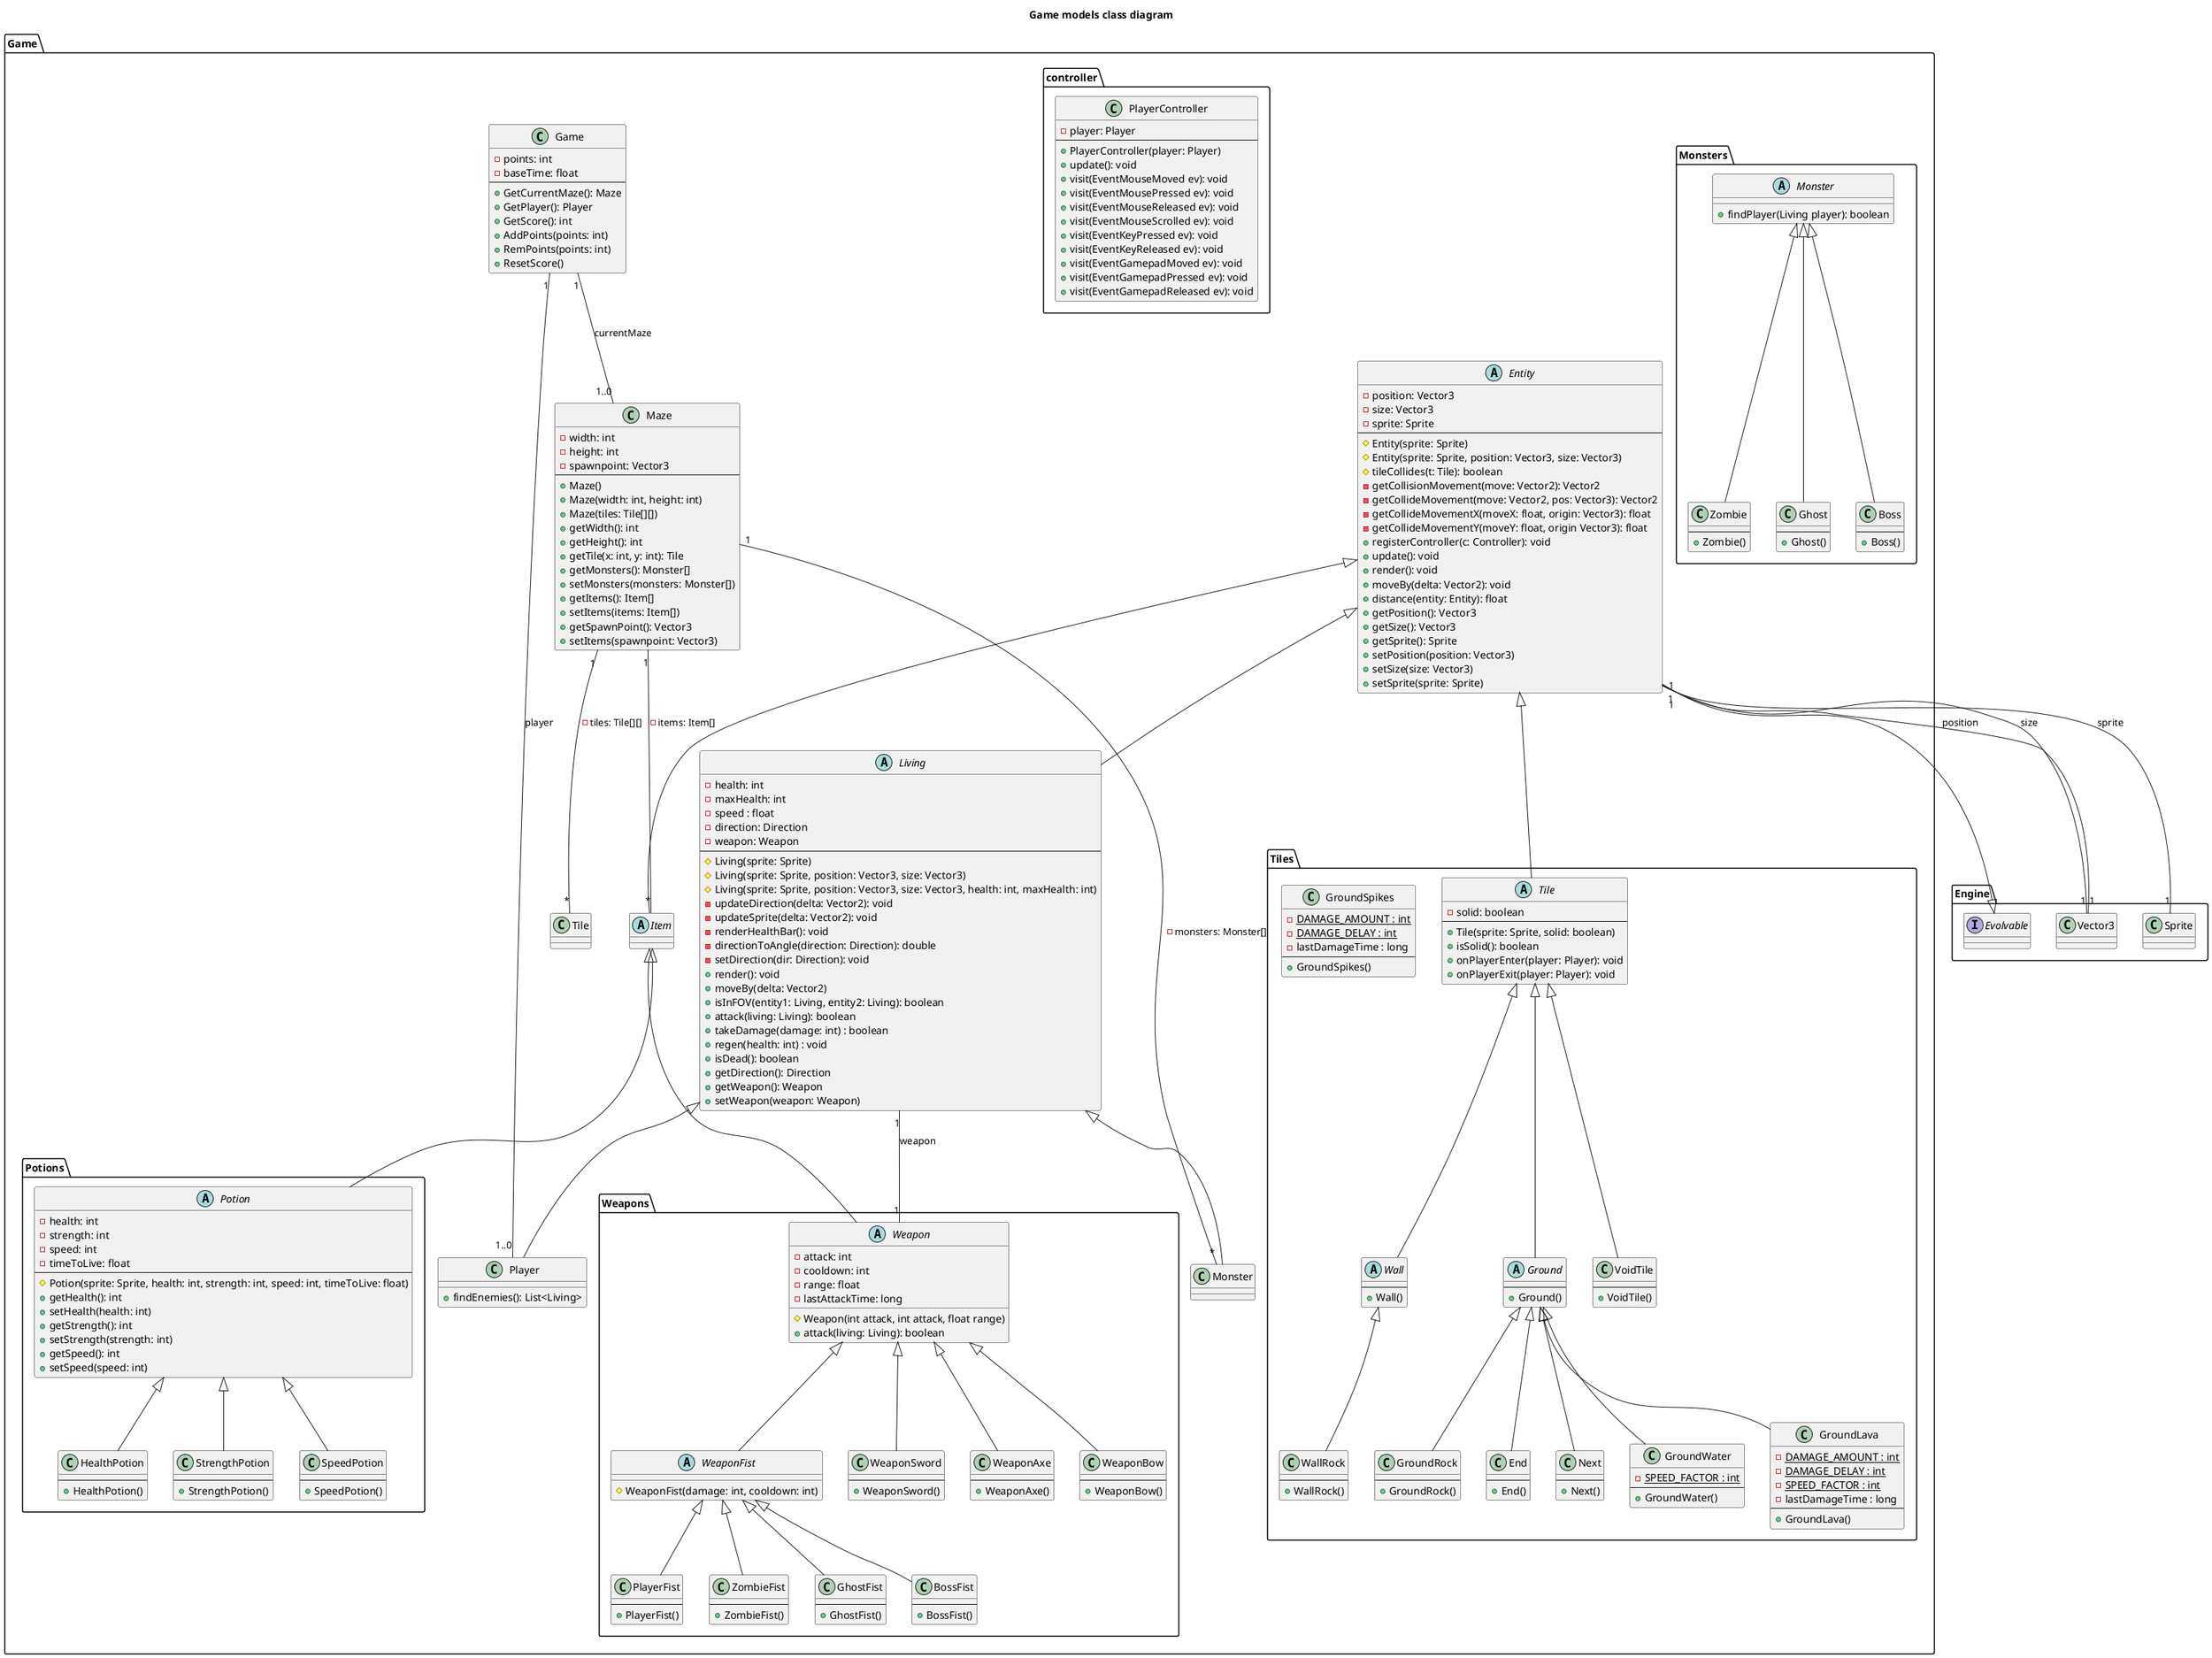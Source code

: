 @startuml Game models class diagram
title Game models class diagram

package Engine {
    interface Evolvable
    class Vector3
    class Sprite
}

package Game {
    class Game {
        - points: int
        - baseTime: float
        ---
        + GetCurrentMaze(): Maze
        + GetPlayer(): Player
        + GetScore(): int
        + AddPoints(points: int)
        + RemPoints(points: int)
        + ResetScore()
    }
    Game "1" -- "1..0" Maze : currentMaze
    Game "1" -- "1..0" Player : player

    class Maze {
        - width: int
        - height: int
        - spawnpoint: Vector3
        ---
        + Maze()
        + Maze(width: int, height: int)
        + Maze(tiles: Tile[][])
        + getWidth(): int
        + getHeight(): int
        + getTile(x: int, y: int): Tile
        + getMonsters(): Monster[]
        + setMonsters(monsters: Monster[])
        + getItems(): Item[]
        + setItems(items: Item[])
        + getSpawnPoint(): Vector3
        + setItems(spawnpoint: Vector3)
    }
    Maze "1" -- "*" Tile: - tiles: Tile[][]
    Maze "1" -- "*" Monster: - monsters: Monster[]
    Maze "1" -- "*" Item: - items: Item[]

    abstract Entity {
        - position: Vector3
        - size: Vector3
        - sprite: Sprite
        ---
        # Entity(sprite: Sprite)
        # Entity(sprite: Sprite, position: Vector3, size: Vector3)
        # tileCollides(t: Tile): boolean
        - getCollisionMovement(move: Vector2): Vector2
        - getCollideMovement(move: Vector2, pos: Vector3): Vector2
        - getCollideMovementX(moveX: float, origin: Vector3): float
        - getCollideMovementY(moveY: float, origin Vector3): float
        + registerController(c: Controller): void
        + update(): void
        + render(): void
        + moveBy(delta: Vector2): void
        + distance(entity: Entity): float
        + getPosition(): Vector3
        + getSize(): Vector3
        + getSprite(): Sprite
        + setPosition(position: Vector3)
        + setSize(size: Vector3)
        + setSprite(sprite: Sprite)
    }
    Evolvable <|-- Entity
    Entity "1" -- "1" Vector3 : position
    Entity "1" -- "1" Vector3 : size
    Entity "1" -- "1" Sprite : sprite
    Entity <|-- Item
    Entity <|-- Living

    abstract Item {

    }

    package Potions {
        abstract Potion {
            - health: int
            - strength: int
            - speed: int
            - timeToLive: float
            ---
            # Potion(sprite: Sprite, health: int, strength: int, speed: int, timeToLive: float)
            + getHealth(): int
            + setHealth(health: int)
            + getStrength(): int
            + setStrength(strength: int)
            + getSpeed(): int
            + setSpeed(speed: int)
        }
        Item <|-- Potion
        Potion <|-- HealthPotion
        Potion <|-- StrengthPotion
        Potion <|-- SpeedPotion

        class HealthPotion {
            ---
            + HealthPotion()
        }

        class StrengthPotion {
            ---
            + StrengthPotion()
        }

        class SpeedPotion {
            ---
            + SpeedPotion()
        }
    }

    package Weapons {
        abstract Weapon {
            - attack: int
            - cooldown: int
            - range: float
            - lastAttackTime: long
            # Weapon(int attack, int attack, float range)
            + attack(living: Living): boolean
        }
        Item <|-- Weapon
        Weapon <|-- WeaponFist
        Weapon <|-- WeaponSword
        Weapon <|-- WeaponAxe
        Weapon <|-- WeaponBow

        abstract WeaponFist {
            # WeaponFist(damage: int, cooldown: int)
        }

        WeaponFist <|-- PlayerFist
        WeaponFist <|-- ZombieFist
        WeaponFist <|-- GhostFist
        WeaponFist <|-- BossFist

        class PlayerFist {
            ---
            + PlayerFist()
        }

        class ZombieFist {
            ---
            + ZombieFist()
        }

        class GhostFist {
            ---
            + GhostFist()
        }

        class BossFist {
            ---
            + BossFist()
        }

        class WeaponSword {
            ---
            + WeaponSword()
        }

        class WeaponAxe {
            ---
            + WeaponAxe()
        }

        class WeaponBow {
            ---
            + WeaponBow()
        }
    }

    abstract Living {
        - health: int
        - maxHealth: int 
        - speed : float
        - direction: Direction
        - weapon: Weapon
        ---
        # Living(sprite: Sprite)
        # Living(sprite: Sprite, position: Vector3, size: Vector3)
        # Living(sprite: Sprite, position: Vector3, size: Vector3, health: int, maxHealth: int)
        - updateDirection(delta: Vector2): void
        - updateSprite(delta: Vector2): void
        - renderHealthBar(): void
        - directionToAngle(direction: Direction): double
        - setDirection(dir: Direction): void
        + render(): void
        + moveBy(delta: Vector2)
        + isInFOV(entity1: Living, entity2: Living): boolean
        + attack(living: Living): boolean
        + takeDamage(damage: int) : boolean
        + regen(health: int) : void
        + isDead(): boolean
        + getDirection(): Direction
        + getWeapon(): Weapon
        + setWeapon(weapon: Weapon)
    }
    Living "1" -- "1" Weapon : weapon
    Living <|-- Player
    Living <|-- Monster

    class Player {
        + findEnemies(): List<Living>
    }

    package Monsters {
        abstract Monster {
            + findPlayer(Living player): boolean
        }
        Monster <|-- Zombie
        Monster <|-- Ghost
        Monster <|-- Boss

        class Zombie {
            ---
            + Zombie()
        }

        class Ghost {
            ---
            + Ghost()
        }

        class Boss {
            ---
            + Boss()
        }
    }

    package controller {
        class PlayerController {
            - player: Player
            ---
            + PlayerController(player: Player)
            + update(): void
            + visit(EventMouseMoved ev): void
            + visit(EventMousePressed ev): void
            + visit(EventMouseReleased ev): void
            + visit(EventMouseScrolled ev): void
            + visit(EventKeyPressed ev): void
            + visit(EventKeyReleased ev): void
            + visit(EventGamepadMoved ev): void
            + visit(EventGamepadPressed ev): void
            + visit(EventGamepadReleased ev): void
        }
    }

    package Tiles {
        abstract Tile {
            - solid: boolean
            ---
            + Tile(sprite: Sprite, solid: boolean)
            + isSolid(): boolean
            + onPlayerEnter(player: Player): void
            + onPlayerExit(player: Player): void
        }
        Entity <|-- Tile
        Tile <|-- Wall
        Tile <|-- Ground
        Tile <|-- VoidTile
        Wall <|-- WallRock
        Ground <|-- GroundWater
        Ground <|-- GroundLava
        Ground <|-- GroundRock
        Ground <|-- End
        Ground <|-- Next

        abstract Wall {
            ---
            + Wall()
        }

        abstract Ground {
            ---
            + Ground()
        }

        class GroundRock {
            ---
            + GroundRock()
        }

        class GroundWater {
            {static} - SPEED_FACTOR : int
            ---
            + GroundWater()
        }
        class GroundLava {
            {static} - DAMAGE_AMOUNT : int
            {static} - DAMAGE_DELAY : int 
            {static} - SPEED_FACTOR : int
            - lastDamageTime : long
            ---
            + GroundLava()
        }
        class GroundSpikes {
            {static} - DAMAGE_AMOUNT : int
            {static} - DAMAGE_DELAY : int 
            - lastDamageTime : long
            ---
            + GroundSpikes()
        }

        class WallRock {
            ---
            + WallRock()
        }
        class VoidTile {
            ---
            + VoidTile()
        }
        class End{
            ---
            + End()
        }
        class Next{
            ---
            + Next()
        }
    }
}

@enduml